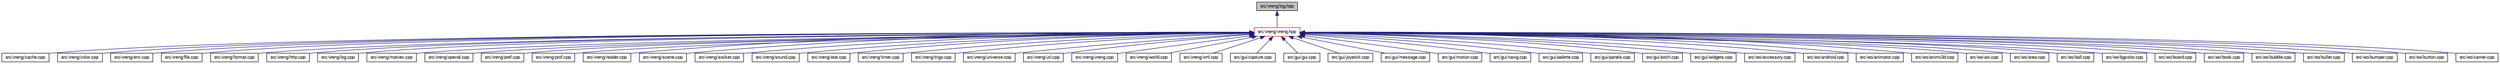 digraph "src/vreng/log.hpp"
{
 // LATEX_PDF_SIZE
  bgcolor="transparent";
  edge [fontname="FreeSans",fontsize="10",labelfontname="FreeSans",labelfontsize="10"];
  node [fontname="FreeSans",fontsize="10",shape=record];
  Node1 [label="src/vreng/log.hpp",height=0.2,width=0.4,color="black", fillcolor="grey75", style="filled", fontcolor="black",tooltip=" "];
  Node1 -> Node2 [dir="back",color="midnightblue",fontsize="10",style="solid",fontname="FreeSans"];
  Node2 [label="src/vreng/vreng.hpp",height=0.2,width=0.4,color="red",URL="$a00143.html",tooltip=" "];
  Node2 -> Node3 [dir="back",color="midnightblue",fontsize="10",style="solid",fontname="FreeSans"];
  Node3 [label="src/vreng/cache.cpp",height=0.2,width=0.4,color="black",URL="$a00002.html",tooltip=" "];
  Node2 -> Node4 [dir="back",color="midnightblue",fontsize="10",style="solid",fontname="FreeSans"];
  Node4 [label="src/vreng/color.cpp",height=0.2,width=0.4,color="black",URL="$a00008.html",tooltip=" "];
  Node2 -> Node5 [dir="back",color="midnightblue",fontsize="10",style="solid",fontname="FreeSans"];
  Node5 [label="src/vreng/env.cpp",height=0.2,width=0.4,color="black",URL="$a00017.html",tooltip=" "];
  Node2 -> Node6 [dir="back",color="midnightblue",fontsize="10",style="solid",fontname="FreeSans"];
  Node6 [label="src/vreng/file.cpp",height=0.2,width=0.4,color="black",URL="$a00023.html",tooltip=" "];
  Node2 -> Node7 [dir="back",color="midnightblue",fontsize="10",style="solid",fontname="FreeSans"];
  Node7 [label="src/vreng/format.cpp",height=0.2,width=0.4,color="black",URL="$a00029.html",tooltip=" "];
  Node2 -> Node8 [dir="back",color="midnightblue",fontsize="10",style="solid",fontname="FreeSans"];
  Node8 [label="src/vreng/http.cpp",height=0.2,width=0.4,color="black",URL="$a00035.html",tooltip=" "];
  Node2 -> Node9 [dir="back",color="midnightblue",fontsize="10",style="solid",fontname="FreeSans"];
  Node9 [label="src/vreng/log.cpp",height=0.2,width=0.4,color="black",URL="$a00041.html",tooltip=" "];
  Node2 -> Node10 [dir="back",color="midnightblue",fontsize="10",style="solid",fontname="FreeSans"];
  Node10 [label="src/vreng/matvec.cpp",height=0.2,width=0.4,color="black",URL="$a00050.html",tooltip=" "];
  Node2 -> Node11 [dir="back",color="midnightblue",fontsize="10",style="solid",fontname="FreeSans"];
  Node11 [label="src/vreng/openal.cpp",height=0.2,width=0.4,color="black",URL="$a00056.html",tooltip=" "];
  Node2 -> Node12 [dir="back",color="midnightblue",fontsize="10",style="solid",fontname="FreeSans"];
  Node12 [label="src/vreng/pref.cpp",height=0.2,width=0.4,color="black",URL="$a00062.html",tooltip=" "];
  Node2 -> Node13 [dir="back",color="midnightblue",fontsize="10",style="solid",fontname="FreeSans"];
  Node13 [label="src/vreng/prof.cpp",height=0.2,width=0.4,color="black",URL="$a00068.html",tooltip=" "];
  Node2 -> Node14 [dir="back",color="midnightblue",fontsize="10",style="solid",fontname="FreeSans"];
  Node14 [label="src/vreng/reader.cpp",height=0.2,width=0.4,color="black",URL="$a00074.html",tooltip=" "];
  Node2 -> Node15 [dir="back",color="midnightblue",fontsize="10",style="solid",fontname="FreeSans"];
  Node15 [label="src/vreng/scene.cpp",height=0.2,width=0.4,color="black",URL="$a00080.html",tooltip=" "];
  Node2 -> Node16 [dir="back",color="midnightblue",fontsize="10",style="solid",fontname="FreeSans"];
  Node16 [label="src/vreng/socket.cpp",height=0.2,width=0.4,color="black",URL="$a00086.html",tooltip=" "];
  Node2 -> Node17 [dir="back",color="midnightblue",fontsize="10",style="solid",fontname="FreeSans"];
  Node17 [label="src/vreng/sound.cpp",height=0.2,width=0.4,color="black",URL="$a00092.html",tooltip=" "];
  Node2 -> Node18 [dir="back",color="midnightblue",fontsize="10",style="solid",fontname="FreeSans"];
  Node18 [label="src/vreng/stat.cpp",height=0.2,width=0.4,color="black",URL="$a00104.html",tooltip=" "];
  Node2 -> Node19 [dir="back",color="midnightblue",fontsize="10",style="solid",fontname="FreeSans"];
  Node19 [label="src/vreng/timer.cpp",height=0.2,width=0.4,color="black",URL="$a00110.html",tooltip=" "];
  Node2 -> Node20 [dir="back",color="midnightblue",fontsize="10",style="solid",fontname="FreeSans"];
  Node20 [label="src/vreng/trigo.cpp",height=0.2,width=0.4,color="black",URL="$a00116.html",tooltip=" "];
  Node2 -> Node21 [dir="back",color="midnightblue",fontsize="10",style="solid",fontname="FreeSans"];
  Node21 [label="src/vreng/universe.cpp",height=0.2,width=0.4,color="black",URL="$a00125.html",tooltip=" "];
  Node2 -> Node22 [dir="back",color="midnightblue",fontsize="10",style="solid",fontname="FreeSans"];
  Node22 [label="src/vreng/url.cpp",height=0.2,width=0.4,color="black",URL="$a00131.html",tooltip=" "];
  Node2 -> Node23 [dir="back",color="midnightblue",fontsize="10",style="solid",fontname="FreeSans"];
  Node23 [label="src/vreng/vreng.cpp",height=0.2,width=0.4,color="black",URL="$a00140.html",tooltip=" "];
  Node2 -> Node24 [dir="back",color="midnightblue",fontsize="10",style="solid",fontname="FreeSans"];
  Node24 [label="src/vreng/world.cpp",height=0.2,width=0.4,color="black",URL="$a00146.html",tooltip=" "];
  Node2 -> Node25 [dir="back",color="midnightblue",fontsize="10",style="solid",fontname="FreeSans"];
  Node25 [label="src/vreng/xml.cpp",height=0.2,width=0.4,color="black",URL="$a00152.html",tooltip=" "];
  Node2 -> Node26 [dir="back",color="midnightblue",fontsize="10",style="solid",fontname="FreeSans"];
  Node26 [label="src/gui/capture.cpp",height=0.2,width=0.4,color="black",URL="$a00200.html",tooltip=" "];
  Node2 -> Node27 [dir="back",color="midnightblue",fontsize="10",style="solid",fontname="FreeSans"];
  Node27 [label="src/gui/gui.cpp",height=0.2,width=0.4,color="black",URL="$a00206.html",tooltip=" "];
  Node2 -> Node28 [dir="back",color="midnightblue",fontsize="10",style="solid",fontname="FreeSans"];
  Node28 [label="src/gui/joystick.cpp",height=0.2,width=0.4,color="black",URL="$a00212.html",tooltip=" "];
  Node2 -> Node29 [dir="back",color="midnightblue",fontsize="10",style="solid",fontname="FreeSans"];
  Node29 [label="src/gui/message.cpp",height=0.2,width=0.4,color="black",URL="$a00218.html",tooltip=" "];
  Node2 -> Node30 [dir="back",color="midnightblue",fontsize="10",style="solid",fontname="FreeSans"];
  Node30 [label="src/gui/motion.cpp",height=0.2,width=0.4,color="black",URL="$a00224.html",tooltip=" "];
  Node2 -> Node31 [dir="back",color="midnightblue",fontsize="10",style="solid",fontname="FreeSans"];
  Node31 [label="src/gui/navig.cpp",height=0.2,width=0.4,color="black",URL="$a00230.html",tooltip=" "];
  Node2 -> Node32 [dir="back",color="midnightblue",fontsize="10",style="solid",fontname="FreeSans"];
  Node32 [label="src/gui/palette.cpp",height=0.2,width=0.4,color="black",URL="$a00236.html",tooltip=" "];
  Node2 -> Node33 [dir="back",color="midnightblue",fontsize="10",style="solid",fontname="FreeSans"];
  Node33 [label="src/gui/panels.cpp",height=0.2,width=0.4,color="black",URL="$a00242.html",tooltip=" "];
  Node2 -> Node34 [dir="back",color="midnightblue",fontsize="10",style="solid",fontname="FreeSans"];
  Node34 [label="src/gui/pitch.cpp",height=0.2,width=0.4,color="black",URL="$a00248.html",tooltip=" "];
  Node2 -> Node35 [dir="back",color="midnightblue",fontsize="10",style="solid",fontname="FreeSans"];
  Node35 [label="src/gui/widgets.cpp",height=0.2,width=0.4,color="black",URL="$a00260.html",tooltip=" "];
  Node2 -> Node36 [dir="back",color="midnightblue",fontsize="10",style="solid",fontname="FreeSans"];
  Node36 [label="src/wo/accessory.cpp",height=0.2,width=0.4,color="black",URL="$a00266.html",tooltip=" "];
  Node2 -> Node37 [dir="back",color="midnightblue",fontsize="10",style="solid",fontname="FreeSans"];
  Node37 [label="src/wo/android.cpp",height=0.2,width=0.4,color="black",URL="$a00272.html",tooltip=" "];
  Node2 -> Node38 [dir="back",color="midnightblue",fontsize="10",style="solid",fontname="FreeSans"];
  Node38 [label="src/wo/animator.cpp",height=0.2,width=0.4,color="black",URL="$a00278.html",tooltip=" "];
  Node2 -> Node39 [dir="back",color="midnightblue",fontsize="10",style="solid",fontname="FreeSans"];
  Node39 [label="src/wo/animx3d.cpp",height=0.2,width=0.4,color="black",URL="$a00284.html",tooltip=" "];
  Node2 -> Node40 [dir="back",color="midnightblue",fontsize="10",style="solid",fontname="FreeSans"];
  Node40 [label="src/wo/aoi.cpp",height=0.2,width=0.4,color="black",URL="$a00290.html",tooltip=" "];
  Node2 -> Node41 [dir="back",color="midnightblue",fontsize="10",style="solid",fontname="FreeSans"];
  Node41 [label="src/wo/area.cpp",height=0.2,width=0.4,color="black",URL="$a00296.html",tooltip=" "];
  Node2 -> Node42 [dir="back",color="midnightblue",fontsize="10",style="solid",fontname="FreeSans"];
  Node42 [label="src/wo/ball.cpp",height=0.2,width=0.4,color="black",URL="$a00302.html",tooltip=" "];
  Node2 -> Node43 [dir="back",color="midnightblue",fontsize="10",style="solid",fontname="FreeSans"];
  Node43 [label="src/wo/bgcolor.cpp",height=0.2,width=0.4,color="black",URL="$a00308.html",tooltip=" "];
  Node2 -> Node44 [dir="back",color="midnightblue",fontsize="10",style="solid",fontname="FreeSans"];
  Node44 [label="src/wo/board.cpp",height=0.2,width=0.4,color="black",URL="$a00314.html",tooltip=" "];
  Node2 -> Node45 [dir="back",color="midnightblue",fontsize="10",style="solid",fontname="FreeSans"];
  Node45 [label="src/wo/book.cpp",height=0.2,width=0.4,color="black",URL="$a00320.html",tooltip=" "];
  Node2 -> Node46 [dir="back",color="midnightblue",fontsize="10",style="solid",fontname="FreeSans"];
  Node46 [label="src/wo/bubble.cpp",height=0.2,width=0.4,color="black",URL="$a00326.html",tooltip=" "];
  Node2 -> Node47 [dir="back",color="midnightblue",fontsize="10",style="solid",fontname="FreeSans"];
  Node47 [label="src/wo/bullet.cpp",height=0.2,width=0.4,color="black",URL="$a00332.html",tooltip=" "];
  Node2 -> Node48 [dir="back",color="midnightblue",fontsize="10",style="solid",fontname="FreeSans"];
  Node48 [label="src/wo/bumper.cpp",height=0.2,width=0.4,color="black",URL="$a00338.html",tooltip=" "];
  Node2 -> Node49 [dir="back",color="midnightblue",fontsize="10",style="solid",fontname="FreeSans"];
  Node49 [label="src/wo/button.cpp",height=0.2,width=0.4,color="black",URL="$a00344.html",tooltip=" "];
  Node2 -> Node50 [dir="back",color="midnightblue",fontsize="10",style="solid",fontname="FreeSans"];
  Node50 [label="src/wo/carrier.cpp",height=0.2,width=0.4,color="black",URL="$a00350.html",tooltip=" "];
}
